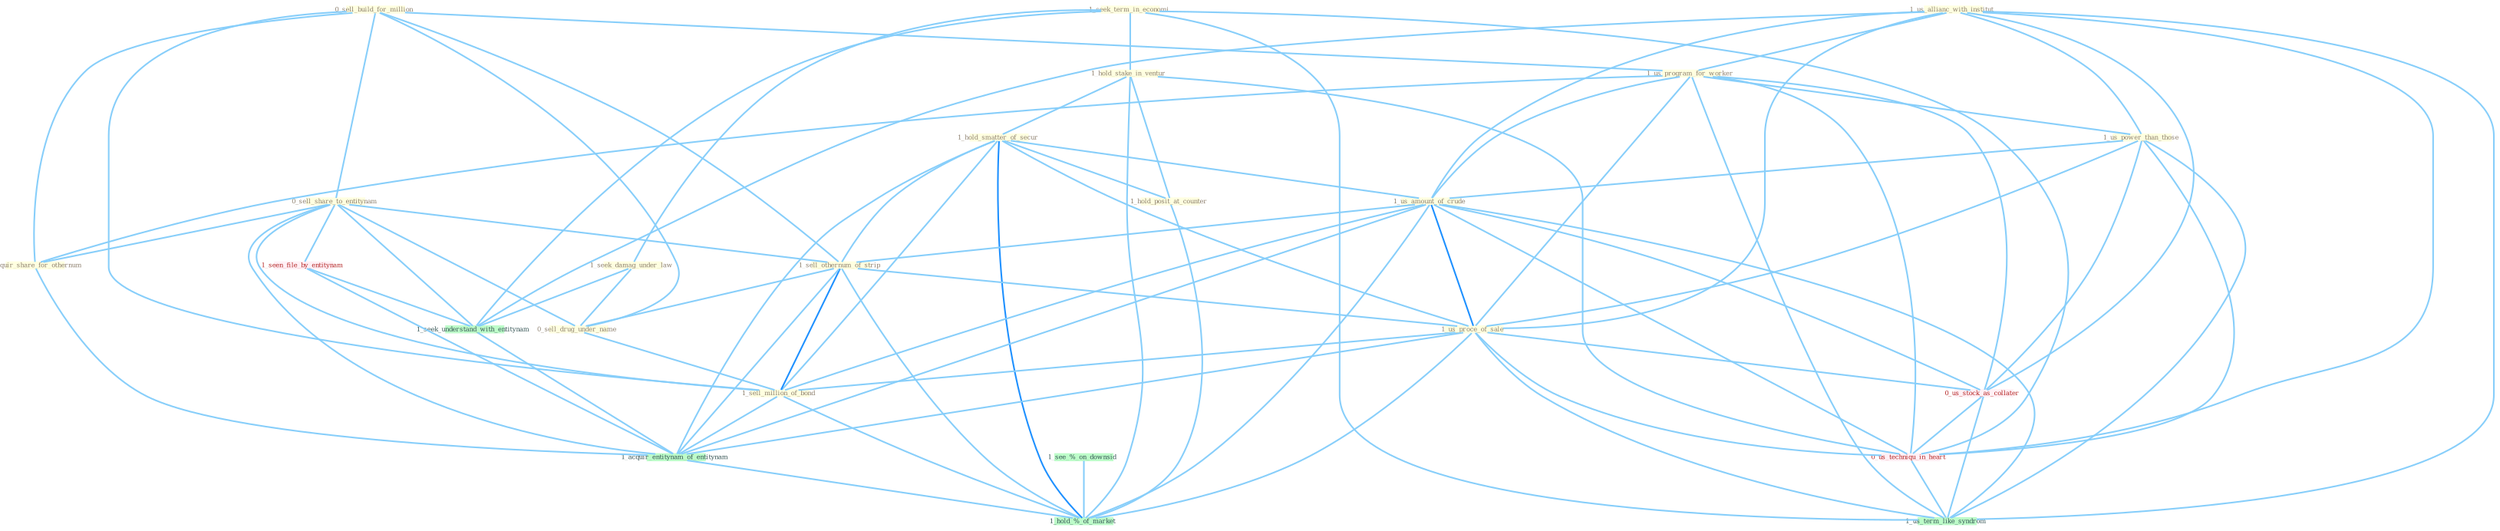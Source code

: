 Graph G{ 
    node
    [shape=polygon,style=filled,width=.5,height=.06,color="#BDFCC9",fixedsize=true,fontsize=4,
    fontcolor="#2f4f4f"];
    {node
    [color="#ffffe0", fontcolor="#8b7d6b"] "0_sell_build_for_million " "1_us_allianc_with_institut " "1_us_program_for_worker " "1_seek_term_in_economi " "1_hold_stake_in_ventur " "1_hold_smatter_of_secur " "1_seek_damag_under_law " "1_hold_posit_at_counter " "1_us_power_than_those " "1_us_amount_of_crude " "0_sell_share_to_entitynam " "1_sell_othernum_of_strip " "1_us_proce_of_sale " "0_sell_drug_under_name " "1_sell_million_of_bond " "0_acquir_share_for_othernum "}
{node [color="#fff0f5", fontcolor="#b22222"] "1_seen_file_by_entitynam " "0_us_stock_as_collater " "0_us_techniqu_in_heart "}
edge [color="#B0E2FF"];

	"0_sell_build_for_million " -- "1_us_program_for_worker " [w="1", color="#87cefa" ];
	"0_sell_build_for_million " -- "0_sell_share_to_entitynam " [w="1", color="#87cefa" ];
	"0_sell_build_for_million " -- "1_sell_othernum_of_strip " [w="1", color="#87cefa" ];
	"0_sell_build_for_million " -- "0_sell_drug_under_name " [w="1", color="#87cefa" ];
	"0_sell_build_for_million " -- "1_sell_million_of_bond " [w="1", color="#87cefa" ];
	"0_sell_build_for_million " -- "0_acquir_share_for_othernum " [w="1", color="#87cefa" ];
	"1_us_allianc_with_institut " -- "1_us_program_for_worker " [w="1", color="#87cefa" ];
	"1_us_allianc_with_institut " -- "1_us_power_than_those " [w="1", color="#87cefa" ];
	"1_us_allianc_with_institut " -- "1_us_amount_of_crude " [w="1", color="#87cefa" ];
	"1_us_allianc_with_institut " -- "1_us_proce_of_sale " [w="1", color="#87cefa" ];
	"1_us_allianc_with_institut " -- "0_us_stock_as_collater " [w="1", color="#87cefa" ];
	"1_us_allianc_with_institut " -- "1_seek_understand_with_entitynam " [w="1", color="#87cefa" ];
	"1_us_allianc_with_institut " -- "0_us_techniqu_in_heart " [w="1", color="#87cefa" ];
	"1_us_allianc_with_institut " -- "1_us_term_like_syndrom " [w="1", color="#87cefa" ];
	"1_us_program_for_worker " -- "1_us_power_than_those " [w="1", color="#87cefa" ];
	"1_us_program_for_worker " -- "1_us_amount_of_crude " [w="1", color="#87cefa" ];
	"1_us_program_for_worker " -- "1_us_proce_of_sale " [w="1", color="#87cefa" ];
	"1_us_program_for_worker " -- "0_acquir_share_for_othernum " [w="1", color="#87cefa" ];
	"1_us_program_for_worker " -- "0_us_stock_as_collater " [w="1", color="#87cefa" ];
	"1_us_program_for_worker " -- "0_us_techniqu_in_heart " [w="1", color="#87cefa" ];
	"1_us_program_for_worker " -- "1_us_term_like_syndrom " [w="1", color="#87cefa" ];
	"1_seek_term_in_economi " -- "1_hold_stake_in_ventur " [w="1", color="#87cefa" ];
	"1_seek_term_in_economi " -- "1_seek_damag_under_law " [w="1", color="#87cefa" ];
	"1_seek_term_in_economi " -- "1_seek_understand_with_entitynam " [w="1", color="#87cefa" ];
	"1_seek_term_in_economi " -- "0_us_techniqu_in_heart " [w="1", color="#87cefa" ];
	"1_seek_term_in_economi " -- "1_us_term_like_syndrom " [w="1", color="#87cefa" ];
	"1_hold_stake_in_ventur " -- "1_hold_smatter_of_secur " [w="1", color="#87cefa" ];
	"1_hold_stake_in_ventur " -- "1_hold_posit_at_counter " [w="1", color="#87cefa" ];
	"1_hold_stake_in_ventur " -- "0_us_techniqu_in_heart " [w="1", color="#87cefa" ];
	"1_hold_stake_in_ventur " -- "1_hold_%_of_market " [w="1", color="#87cefa" ];
	"1_hold_smatter_of_secur " -- "1_hold_posit_at_counter " [w="1", color="#87cefa" ];
	"1_hold_smatter_of_secur " -- "1_us_amount_of_crude " [w="1", color="#87cefa" ];
	"1_hold_smatter_of_secur " -- "1_sell_othernum_of_strip " [w="1", color="#87cefa" ];
	"1_hold_smatter_of_secur " -- "1_us_proce_of_sale " [w="1", color="#87cefa" ];
	"1_hold_smatter_of_secur " -- "1_sell_million_of_bond " [w="1", color="#87cefa" ];
	"1_hold_smatter_of_secur " -- "1_acquir_entitynam_of_entitynam " [w="1", color="#87cefa" ];
	"1_hold_smatter_of_secur " -- "1_hold_%_of_market " [w="2", color="#1e90ff" , len=0.8];
	"1_seek_damag_under_law " -- "0_sell_drug_under_name " [w="1", color="#87cefa" ];
	"1_seek_damag_under_law " -- "1_seek_understand_with_entitynam " [w="1", color="#87cefa" ];
	"1_hold_posit_at_counter " -- "1_hold_%_of_market " [w="1", color="#87cefa" ];
	"1_us_power_than_those " -- "1_us_amount_of_crude " [w="1", color="#87cefa" ];
	"1_us_power_than_those " -- "1_us_proce_of_sale " [w="1", color="#87cefa" ];
	"1_us_power_than_those " -- "0_us_stock_as_collater " [w="1", color="#87cefa" ];
	"1_us_power_than_those " -- "0_us_techniqu_in_heart " [w="1", color="#87cefa" ];
	"1_us_power_than_those " -- "1_us_term_like_syndrom " [w="1", color="#87cefa" ];
	"1_us_amount_of_crude " -- "1_sell_othernum_of_strip " [w="1", color="#87cefa" ];
	"1_us_amount_of_crude " -- "1_us_proce_of_sale " [w="2", color="#1e90ff" , len=0.8];
	"1_us_amount_of_crude " -- "1_sell_million_of_bond " [w="1", color="#87cefa" ];
	"1_us_amount_of_crude " -- "0_us_stock_as_collater " [w="1", color="#87cefa" ];
	"1_us_amount_of_crude " -- "1_acquir_entitynam_of_entitynam " [w="1", color="#87cefa" ];
	"1_us_amount_of_crude " -- "0_us_techniqu_in_heart " [w="1", color="#87cefa" ];
	"1_us_amount_of_crude " -- "1_us_term_like_syndrom " [w="1", color="#87cefa" ];
	"1_us_amount_of_crude " -- "1_hold_%_of_market " [w="1", color="#87cefa" ];
	"0_sell_share_to_entitynam " -- "1_sell_othernum_of_strip " [w="1", color="#87cefa" ];
	"0_sell_share_to_entitynam " -- "0_sell_drug_under_name " [w="1", color="#87cefa" ];
	"0_sell_share_to_entitynam " -- "1_sell_million_of_bond " [w="1", color="#87cefa" ];
	"0_sell_share_to_entitynam " -- "0_acquir_share_for_othernum " [w="1", color="#87cefa" ];
	"0_sell_share_to_entitynam " -- "1_seen_file_by_entitynam " [w="1", color="#87cefa" ];
	"0_sell_share_to_entitynam " -- "1_seek_understand_with_entitynam " [w="1", color="#87cefa" ];
	"0_sell_share_to_entitynam " -- "1_acquir_entitynam_of_entitynam " [w="1", color="#87cefa" ];
	"1_sell_othernum_of_strip " -- "1_us_proce_of_sale " [w="1", color="#87cefa" ];
	"1_sell_othernum_of_strip " -- "0_sell_drug_under_name " [w="1", color="#87cefa" ];
	"1_sell_othernum_of_strip " -- "1_sell_million_of_bond " [w="2", color="#1e90ff" , len=0.8];
	"1_sell_othernum_of_strip " -- "1_acquir_entitynam_of_entitynam " [w="1", color="#87cefa" ];
	"1_sell_othernum_of_strip " -- "1_hold_%_of_market " [w="1", color="#87cefa" ];
	"1_us_proce_of_sale " -- "1_sell_million_of_bond " [w="1", color="#87cefa" ];
	"1_us_proce_of_sale " -- "0_us_stock_as_collater " [w="1", color="#87cefa" ];
	"1_us_proce_of_sale " -- "1_acquir_entitynam_of_entitynam " [w="1", color="#87cefa" ];
	"1_us_proce_of_sale " -- "0_us_techniqu_in_heart " [w="1", color="#87cefa" ];
	"1_us_proce_of_sale " -- "1_us_term_like_syndrom " [w="1", color="#87cefa" ];
	"1_us_proce_of_sale " -- "1_hold_%_of_market " [w="1", color="#87cefa" ];
	"0_sell_drug_under_name " -- "1_sell_million_of_bond " [w="1", color="#87cefa" ];
	"1_sell_million_of_bond " -- "1_acquir_entitynam_of_entitynam " [w="1", color="#87cefa" ];
	"1_sell_million_of_bond " -- "1_hold_%_of_market " [w="1", color="#87cefa" ];
	"0_acquir_share_for_othernum " -- "1_acquir_entitynam_of_entitynam " [w="1", color="#87cefa" ];
	"1_seen_file_by_entitynam " -- "1_seek_understand_with_entitynam " [w="1", color="#87cefa" ];
	"1_seen_file_by_entitynam " -- "1_acquir_entitynam_of_entitynam " [w="1", color="#87cefa" ];
	"0_us_stock_as_collater " -- "0_us_techniqu_in_heart " [w="1", color="#87cefa" ];
	"0_us_stock_as_collater " -- "1_us_term_like_syndrom " [w="1", color="#87cefa" ];
	"1_seek_understand_with_entitynam " -- "1_acquir_entitynam_of_entitynam " [w="1", color="#87cefa" ];
	"1_acquir_entitynam_of_entitynam " -- "1_hold_%_of_market " [w="1", color="#87cefa" ];
	"0_us_techniqu_in_heart " -- "1_us_term_like_syndrom " [w="1", color="#87cefa" ];
	"1_see_%_on_downsid " -- "1_hold_%_of_market " [w="1", color="#87cefa" ];
}